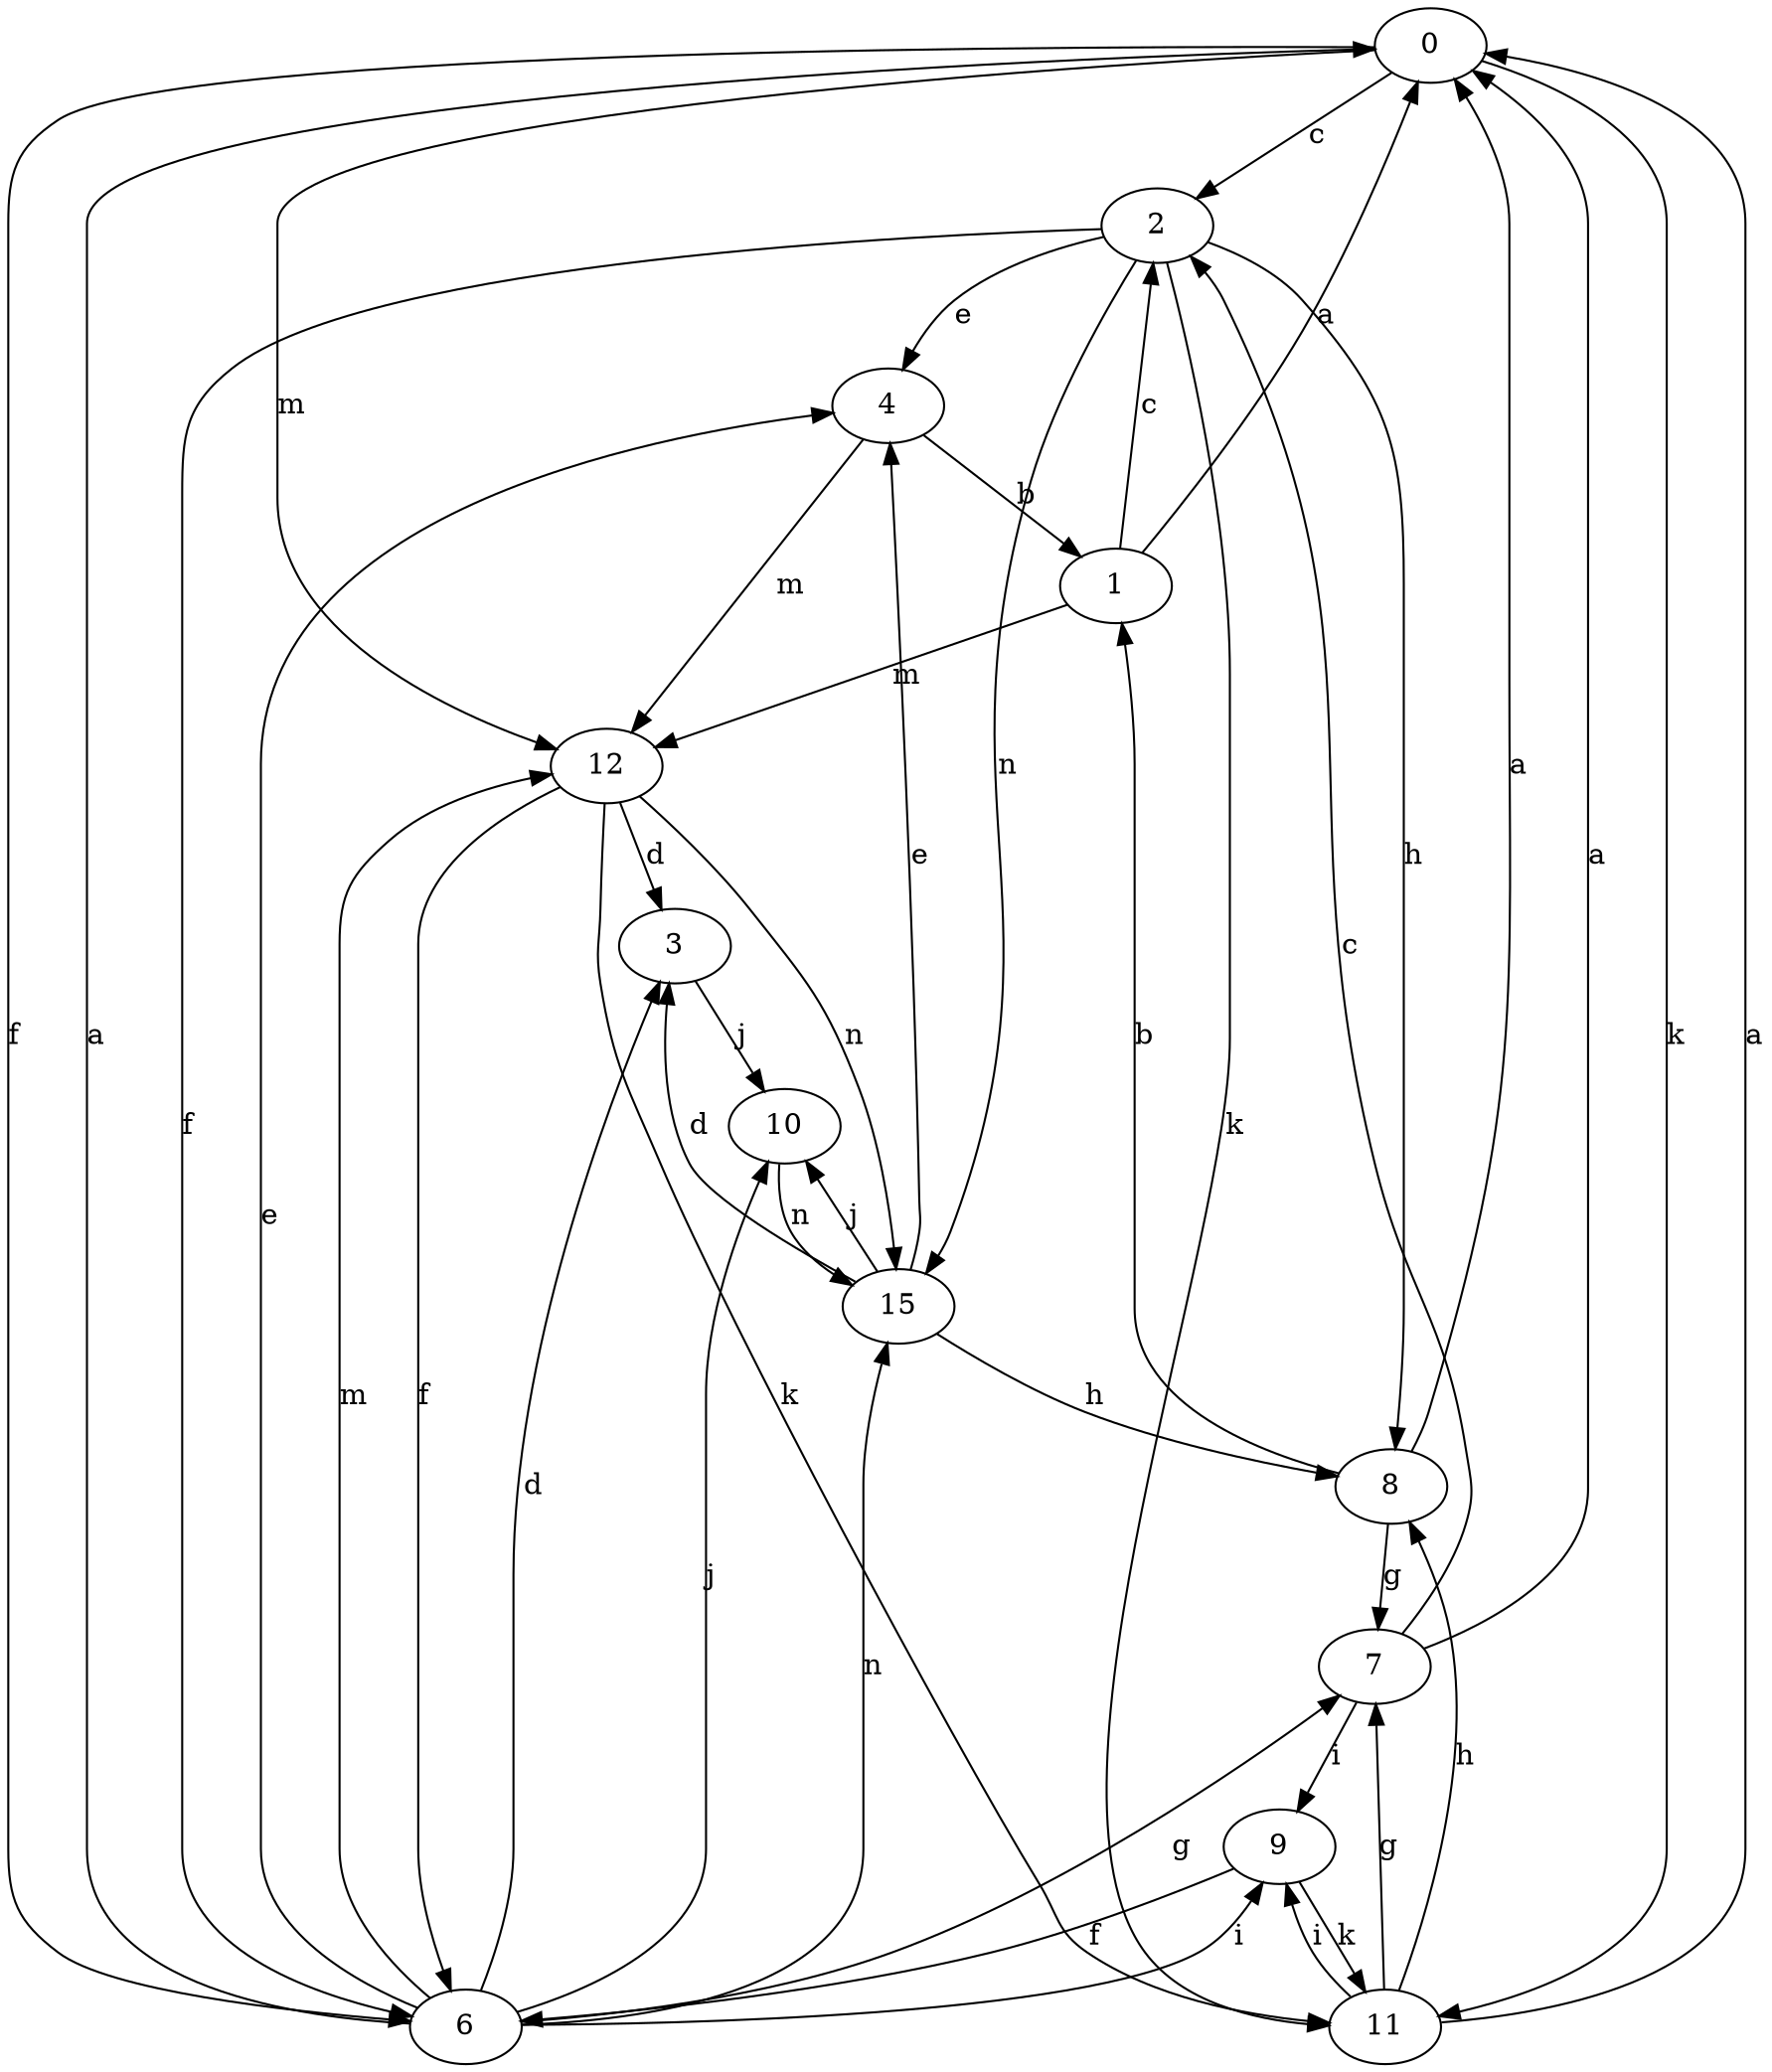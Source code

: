 strict digraph  {
0;
1;
2;
3;
4;
6;
7;
8;
9;
10;
11;
12;
15;
0 -> 2  [label=c];
0 -> 6  [label=f];
0 -> 11  [label=k];
0 -> 12  [label=m];
1 -> 0  [label=a];
1 -> 2  [label=c];
1 -> 12  [label=m];
2 -> 4  [label=e];
2 -> 6  [label=f];
2 -> 8  [label=h];
2 -> 11  [label=k];
2 -> 15  [label=n];
3 -> 10  [label=j];
4 -> 1  [label=b];
4 -> 12  [label=m];
6 -> 0  [label=a];
6 -> 3  [label=d];
6 -> 4  [label=e];
6 -> 7  [label=g];
6 -> 9  [label=i];
6 -> 10  [label=j];
6 -> 12  [label=m];
6 -> 15  [label=n];
7 -> 0  [label=a];
7 -> 2  [label=c];
7 -> 9  [label=i];
8 -> 0  [label=a];
8 -> 1  [label=b];
8 -> 7  [label=g];
9 -> 6  [label=f];
9 -> 11  [label=k];
10 -> 15  [label=n];
11 -> 0  [label=a];
11 -> 7  [label=g];
11 -> 8  [label=h];
11 -> 9  [label=i];
12 -> 3  [label=d];
12 -> 6  [label=f];
12 -> 11  [label=k];
12 -> 15  [label=n];
15 -> 3  [label=d];
15 -> 4  [label=e];
15 -> 8  [label=h];
15 -> 10  [label=j];
}
